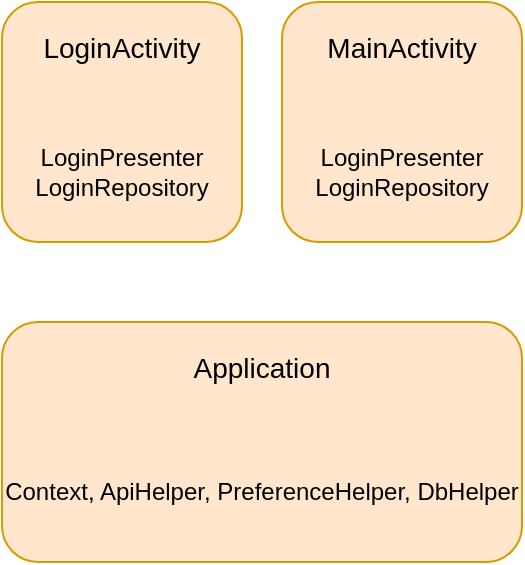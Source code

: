<mxfile version="14.5.8" type="device"><diagram id="C5RBs43oDa-KdzZeNtuy" name="Page-1"><mxGraphModel dx="1422" dy="831" grid="1" gridSize="10" guides="1" tooltips="1" connect="1" arrows="1" fold="1" page="1" pageScale="1" pageWidth="827" pageHeight="1169" math="0" shadow="0"><root><mxCell id="WIyWlLk6GJQsqaUBKTNV-0"/><mxCell id="WIyWlLk6GJQsqaUBKTNV-1" parent="WIyWlLk6GJQsqaUBKTNV-0"/><mxCell id="FqOhHwr7Y7f_x_ljKPOP-1" value="" style="group" vertex="1" connectable="0" parent="WIyWlLk6GJQsqaUBKTNV-1"><mxGeometry x="80" y="80" width="120" height="120" as="geometry"/></mxCell><mxCell id="WIyWlLk6GJQsqaUBKTNV-3" value="&lt;div style=&quot;font-size: 14px;&quot;&gt;LoginActivity&lt;/div&gt;&lt;div style=&quot;font-size: 14px;&quot;&gt;&lt;br style=&quot;font-size: 14px;&quot;&gt;&lt;/div&gt;" style="rounded=1;whiteSpace=wrap;html=1;fontSize=14;glass=0;strokeWidth=1;shadow=0;verticalAlign=top;spacing=10;fillColor=#ffe6cc;strokeColor=#d79b00;" parent="FqOhHwr7Y7f_x_ljKPOP-1" vertex="1"><mxGeometry width="120" height="120" as="geometry"/></mxCell><mxCell id="FqOhHwr7Y7f_x_ljKPOP-0" value="&lt;div&gt;LoginPresenter&lt;/div&gt;&lt;div&gt;LoginRepository&lt;br&gt;&lt;/div&gt;" style="rounded=0;whiteSpace=wrap;html=1;fillColor=none;strokeColor=none;" vertex="1" parent="FqOhHwr7Y7f_x_ljKPOP-1"><mxGeometry y="70" width="120" height="30" as="geometry"/></mxCell><mxCell id="FqOhHwr7Y7f_x_ljKPOP-2" value="" style="group" vertex="1" connectable="0" parent="WIyWlLk6GJQsqaUBKTNV-1"><mxGeometry x="220" y="80" width="120" height="120" as="geometry"/></mxCell><mxCell id="FqOhHwr7Y7f_x_ljKPOP-3" value="MainActivity" style="rounded=1;whiteSpace=wrap;html=1;fontSize=14;glass=0;strokeWidth=1;shadow=0;verticalAlign=top;spacing=10;fillColor=#ffe6cc;strokeColor=#d79b00;" vertex="1" parent="FqOhHwr7Y7f_x_ljKPOP-2"><mxGeometry width="120" height="120" as="geometry"/></mxCell><mxCell id="FqOhHwr7Y7f_x_ljKPOP-4" value="&lt;div&gt;LoginPresenter&lt;/div&gt;&lt;div&gt;LoginRepository&lt;br&gt;&lt;/div&gt;" style="rounded=0;whiteSpace=wrap;html=1;fillColor=none;strokeColor=none;" vertex="1" parent="FqOhHwr7Y7f_x_ljKPOP-2"><mxGeometry y="70" width="120" height="30" as="geometry"/></mxCell><mxCell id="FqOhHwr7Y7f_x_ljKPOP-5" value="" style="group" vertex="1" connectable="0" parent="WIyWlLk6GJQsqaUBKTNV-1"><mxGeometry x="80" y="240" width="260" height="120" as="geometry"/></mxCell><mxCell id="FqOhHwr7Y7f_x_ljKPOP-6" value="Application" style="rounded=1;whiteSpace=wrap;html=1;fontSize=14;glass=0;strokeWidth=1;shadow=0;verticalAlign=top;spacing=10;fillColor=#ffe6cc;strokeColor=#d79b00;" vertex="1" parent="FqOhHwr7Y7f_x_ljKPOP-5"><mxGeometry width="260" height="120" as="geometry"/></mxCell><mxCell id="FqOhHwr7Y7f_x_ljKPOP-7" value="&lt;div&gt;Context, ApiHelper, PreferenceHelper, DbHelper&lt;/div&gt;" style="rounded=0;whiteSpace=wrap;html=1;fillColor=none;strokeColor=none;" vertex="1" parent="FqOhHwr7Y7f_x_ljKPOP-5"><mxGeometry y="70" width="260" height="30" as="geometry"/></mxCell></root></mxGraphModel></diagram></mxfile>